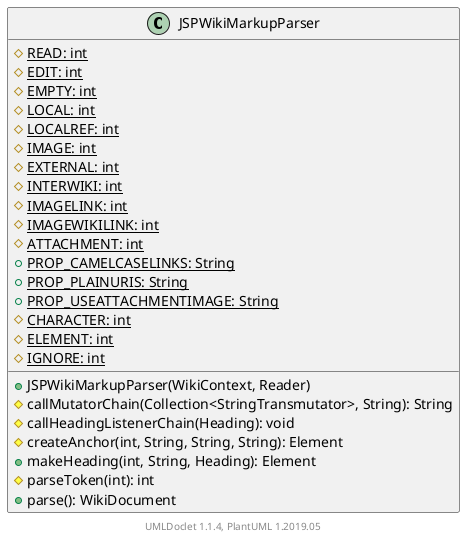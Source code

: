 @startuml

    class JSPWikiMarkupParser [[JSPWikiMarkupParser.html]] {
        {static} #READ: int
        {static} #EDIT: int
        {static} #EMPTY: int
        {static} #LOCAL: int
        {static} #LOCALREF: int
        {static} #IMAGE: int
        {static} #EXTERNAL: int
        {static} #INTERWIKI: int
        {static} #IMAGELINK: int
        {static} #IMAGEWIKILINK: int
        {static} #ATTACHMENT: int
        {static} +PROP_CAMELCASELINKS: String
        {static} +PROP_PLAINURIS: String
        {static} +PROP_USEATTACHMENTIMAGE: String
        {static} #CHARACTER: int
        {static} #ELEMENT: int
        {static} #IGNORE: int
        +JSPWikiMarkupParser(WikiContext, Reader)
        #callMutatorChain(Collection<StringTransmutator>, String): String
        #callHeadingListenerChain(Heading): void
        #createAnchor(int, String, String, String): Element
        +makeHeading(int, String, Heading): Element
        #parseToken(int): int
        +parse(): WikiDocument
    }


    center footer UMLDoclet 1.1.4, PlantUML 1.2019.05
@enduml
